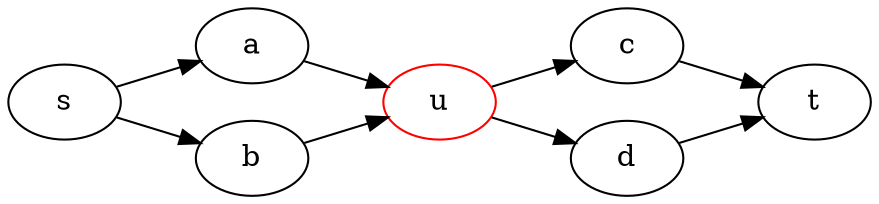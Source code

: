digraph G {
  rankdir=LR;
  s;
  a;
  b;
  u [color=red];
  c;
  d;
  t;
  s -> a;
  s -> b;
  a -> u;
  b -> u;
  u -> c;
  u -> d;
  c -> t;
  d -> t;
}
